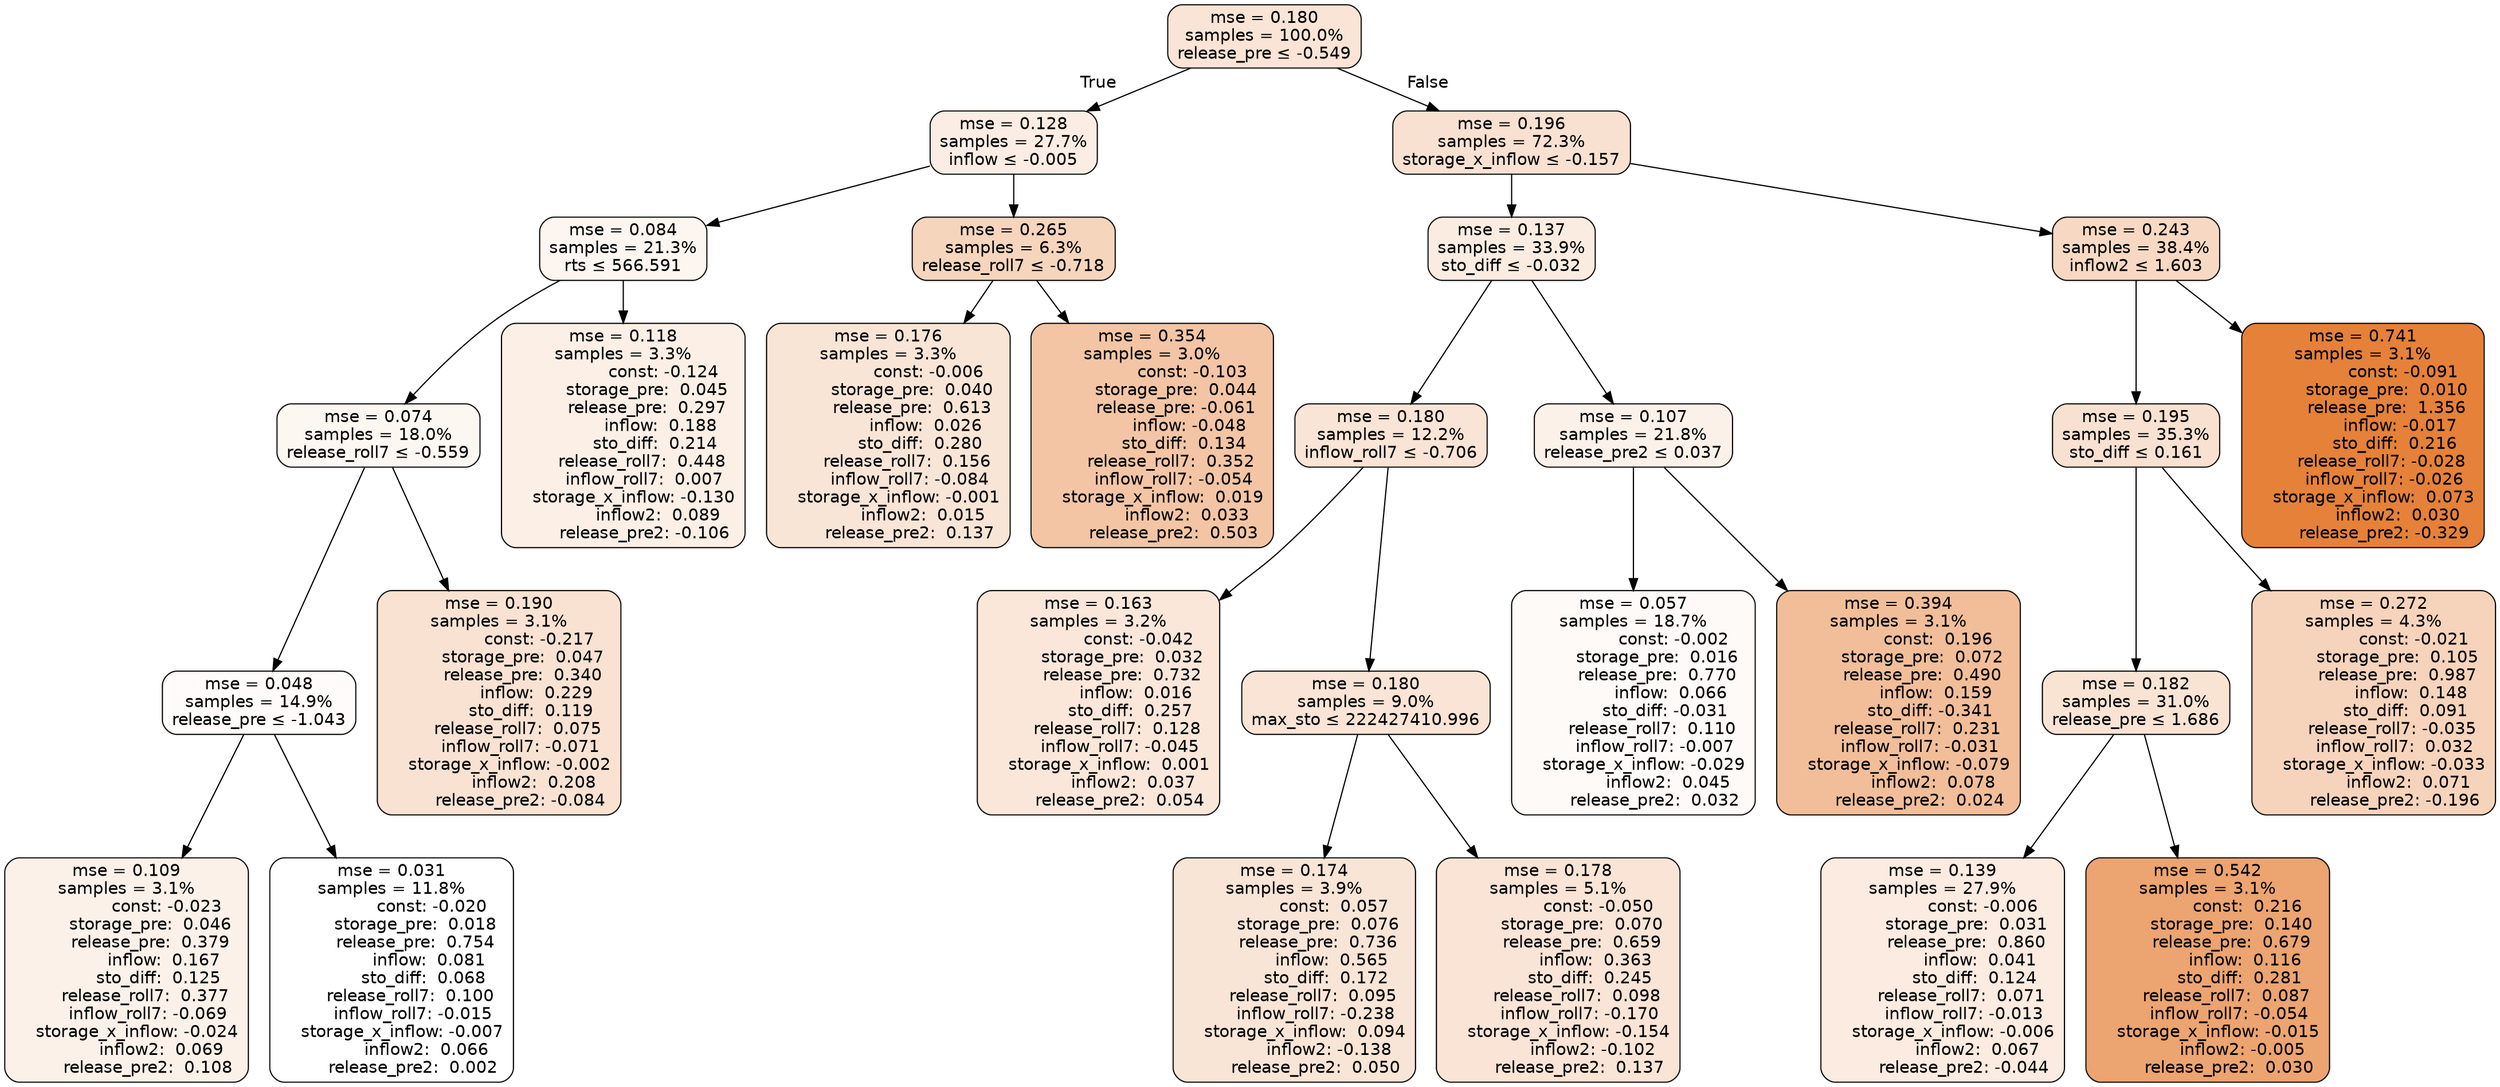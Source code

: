 digraph tree {
bgcolor="transparent"
node [shape=rectangle, style="filled, rounded", color="black", fontname=helvetica] ;
edge [fontname=helvetica] ;
	"0" [label="mse = 0.180
samples = 100.0%
release_pre &le; -0.549", fillcolor="#f9e4d5"]
	"1" [label="mse = 0.128
samples = 27.7%
inflow &le; -0.005", fillcolor="#fbede3"]
	"2" [label="mse = 0.084
samples = 21.3%
rts &le; 566.591", fillcolor="#fdf5f0"]
	"3" [label="mse = 0.074
samples = 18.0%
release_roll7 &le; -0.559", fillcolor="#fdf7f2"]
	"4" [label="mse = 0.048
samples = 14.9%
release_pre &le; -1.043", fillcolor="#fefbfa"]
	"5" [label="mse = 0.109
samples = 3.1%
               const: -0.023
         storage_pre:  0.046
         release_pre:  0.379
              inflow:  0.167
            sto_diff:  0.125
       release_roll7:  0.377
        inflow_roll7: -0.069
    storage_x_inflow: -0.024
             inflow2:  0.069
        release_pre2:  0.108", fillcolor="#fcf1e9"]
	"6" [label="mse = 0.031
samples = 11.8%
               const: -0.020
         storage_pre:  0.018
         release_pre:  0.754
              inflow:  0.081
            sto_diff:  0.068
       release_roll7:  0.100
        inflow_roll7: -0.015
    storage_x_inflow: -0.007
             inflow2:  0.066
        release_pre2:  0.002", fillcolor="#ffffff"]
	"7" [label="mse = 0.190
samples = 3.1%
               const: -0.217
         storage_pre:  0.047
         release_pre:  0.340
              inflow:  0.229
            sto_diff:  0.119
       release_roll7:  0.075
        inflow_roll7: -0.071
    storage_x_inflow: -0.002
             inflow2:  0.208
        release_pre2: -0.084", fillcolor="#f9e2d2"]
	"8" [label="mse = 0.118
samples = 3.3%
               const: -0.124
         storage_pre:  0.045
         release_pre:  0.297
              inflow:  0.188
            sto_diff:  0.214
       release_roll7:  0.448
        inflow_roll7:  0.007
    storage_x_inflow: -0.130
             inflow2:  0.089
        release_pre2: -0.106", fillcolor="#fbefe6"]
	"9" [label="mse = 0.265
samples = 6.3%
release_roll7 &le; -0.718", fillcolor="#f6d5bd"]
	"10" [label="mse = 0.176
samples = 3.3%
               const: -0.006
         storage_pre:  0.040
         release_pre:  0.613
              inflow:  0.026
            sto_diff:  0.280
       release_roll7:  0.156
        inflow_roll7: -0.084
    storage_x_inflow: -0.001
             inflow2:  0.015
        release_pre2:  0.137", fillcolor="#f9e5d6"]
	"11" [label="mse = 0.354
samples = 3.0%
               const: -0.103
         storage_pre:  0.044
         release_pre: -0.061
              inflow: -0.048
            sto_diff:  0.134
       release_roll7:  0.352
        inflow_roll7: -0.054
    storage_x_inflow:  0.019
             inflow2:  0.033
        release_pre2:  0.503", fillcolor="#f3c5a4"]
	"12" [label="mse = 0.196
samples = 72.3%
storage_x_inflow &le; -0.157", fillcolor="#f8e1d1"]
	"13" [label="mse = 0.137
samples = 33.9%
sto_diff &le; -0.032", fillcolor="#fbece1"]
	"14" [label="mse = 0.180
samples = 12.2%
inflow_roll7 &le; -0.706", fillcolor="#f9e4d5"]
	"15" [label="mse = 0.163
samples = 3.2%
               const: -0.042
         storage_pre:  0.032
         release_pre:  0.732
              inflow:  0.016
            sto_diff:  0.257
       release_roll7:  0.128
        inflow_roll7: -0.045
    storage_x_inflow:  0.001
             inflow2:  0.037
        release_pre2:  0.054", fillcolor="#fae7da"]
	"16" [label="mse = 0.180
samples = 9.0%
max_sto &le; 222427410.996", fillcolor="#f9e4d5"]
	"17" [label="mse = 0.174
samples = 3.9%
               const:  0.057
         storage_pre:  0.076
         release_pre:  0.736
              inflow:  0.565
            sto_diff:  0.172
       release_roll7:  0.095
        inflow_roll7: -0.238
    storage_x_inflow:  0.094
             inflow2: -0.138
        release_pre2:  0.050", fillcolor="#f9e5d6"]
	"18" [label="mse = 0.178
samples = 5.1%
               const: -0.050
         storage_pre:  0.070
         release_pre:  0.659
              inflow:  0.363
            sto_diff:  0.245
       release_roll7:  0.098
        inflow_roll7: -0.170
    storage_x_inflow: -0.154
             inflow2: -0.102
        release_pre2:  0.137", fillcolor="#f9e4d5"]
	"19" [label="mse = 0.107
samples = 21.8%
release_pre2 &le; 0.037", fillcolor="#fcf1e9"]
	"20" [label="mse = 0.057
samples = 18.7%
               const: -0.002
         storage_pre:  0.016
         release_pre:  0.770
              inflow:  0.066
            sto_diff: -0.031
       release_roll7:  0.110
        inflow_roll7: -0.007
    storage_x_inflow: -0.029
             inflow2:  0.045
        release_pre2:  0.032", fillcolor="#fefaf7"]
	"21" [label="mse = 0.394
samples = 3.1%
               const:  0.196
         storage_pre:  0.072
         release_pre:  0.490
              inflow:  0.159
            sto_diff: -0.341
       release_roll7:  0.231
        inflow_roll7: -0.031
    storage_x_inflow: -0.079
             inflow2:  0.078
        release_pre2:  0.024", fillcolor="#f1be99"]
	"22" [label="mse = 0.243
samples = 38.4%
inflow2 &le; 1.603", fillcolor="#f7d9c3"]
	"23" [label="mse = 0.195
samples = 35.3%
sto_diff &le; 0.161", fillcolor="#f8e1d1"]
	"24" [label="mse = 0.182
samples = 31.0%
release_pre &le; 1.686", fillcolor="#f9e4d4"]
	"25" [label="mse = 0.139
samples = 27.9%
               const: -0.006
         storage_pre:  0.031
         release_pre:  0.860
              inflow:  0.041
            sto_diff:  0.124
       release_roll7:  0.071
        inflow_roll7: -0.013
    storage_x_inflow: -0.006
             inflow2:  0.067
        release_pre2: -0.044", fillcolor="#fbebe0"]
	"26" [label="mse = 0.542
samples = 3.1%
               const:  0.216
         storage_pre:  0.140
         release_pre:  0.679
              inflow:  0.116
            sto_diff:  0.281
       release_roll7:  0.087
        inflow_roll7: -0.054
    storage_x_inflow: -0.015
             inflow2: -0.005
        release_pre2:  0.030", fillcolor="#eca470"]
	"27" [label="mse = 0.272
samples = 4.3%
               const: -0.021
         storage_pre:  0.105
         release_pre:  0.987
              inflow:  0.148
            sto_diff:  0.091
       release_roll7: -0.035
        inflow_roll7:  0.032
    storage_x_inflow: -0.033
             inflow2:  0.071
        release_pre2: -0.196", fillcolor="#f6d4bb"]
	"28" [label="mse = 0.741
samples = 3.1%
               const: -0.091
         storage_pre:  0.010
         release_pre:  1.356
              inflow: -0.017
            sto_diff:  0.216
       release_roll7: -0.028
        inflow_roll7: -0.026
    storage_x_inflow:  0.073
             inflow2:  0.030
        release_pre2: -0.329", fillcolor="#e58139"]

	"0" -> "1" [labeldistance=2.5, labelangle=45, headlabel="True"]
	"1" -> "2"
	"2" -> "3"
	"3" -> "4"
	"4" -> "5"
	"4" -> "6"
	"3" -> "7"
	"2" -> "8"
	"1" -> "9"
	"9" -> "10"
	"9" -> "11"
	"0" -> "12" [labeldistance=2.5, labelangle=-45, headlabel="False"]
	"12" -> "13"
	"13" -> "14"
	"14" -> "15"
	"14" -> "16"
	"16" -> "17"
	"16" -> "18"
	"13" -> "19"
	"19" -> "20"
	"19" -> "21"
	"12" -> "22"
	"22" -> "23"
	"23" -> "24"
	"24" -> "25"
	"24" -> "26"
	"23" -> "27"
	"22" -> "28"
}
